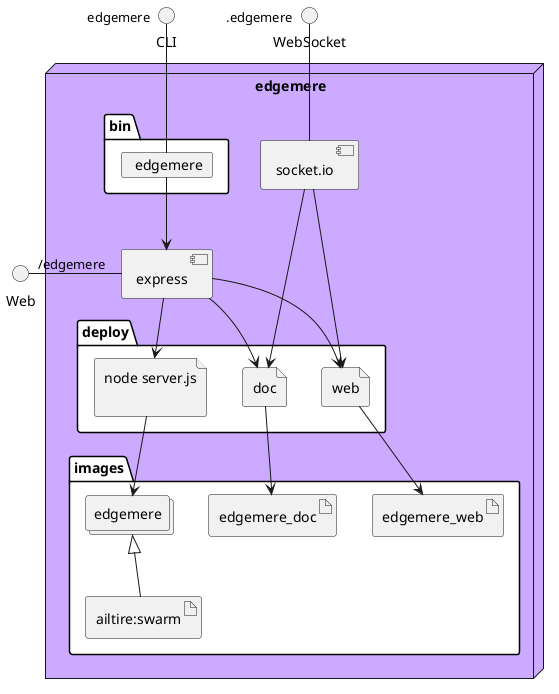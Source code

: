 @startuml
  interface CLI
  interface Web
  interface WebSocket
node "edgemere" #ccaaff {
  component express as REST
  component socket.io as socket
  folder bin #ffffff {
    card " edgemere" as binName
  }
  binName --> REST

  folder deploy #ffffff {
      file "node server.js\n" as edgemere_container
      REST --> edgemere_container


    file "web" as web_container
    REST --> web_container
    socket ---> web_container

    file "doc" as doc_container
    REST --> doc_container
    socket ---> doc_container

  }
  folder images #ffffff {
    collections "edgemere" as edgemereimage
    artifact "ailtire:swarm" as ailtireswarm
    edgemereimage <|-- ailtireswarm
    edgemere_container --> edgemereimage


      artifact "edgemere_web" as edgemere_web
      web_container --> edgemere_web

      artifact "edgemere_doc" as edgemere_doc
      doc_container --> edgemere_doc

  }
}
CLI " edgemere" -- binName
Web "/edgemere" - REST
WebSocket ".edgemere" -- socket

@enduml
